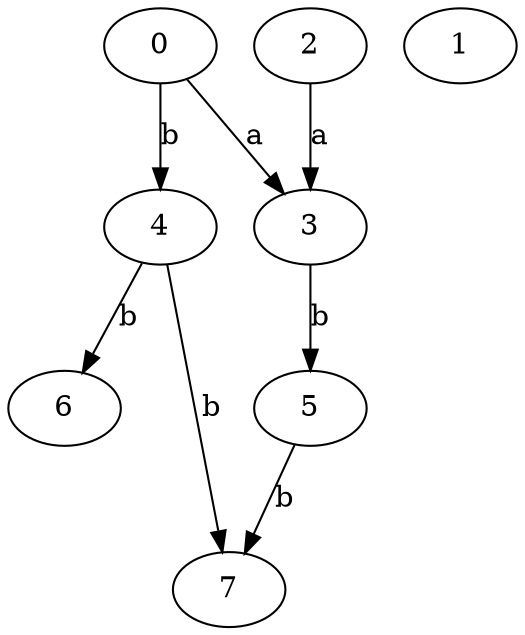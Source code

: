 strict digraph  {
0;
1;
2;
3;
4;
5;
6;
7;
0 -> 3  [label=a];
0 -> 4  [label=b];
2 -> 3  [label=a];
3 -> 5  [label=b];
4 -> 6  [label=b];
4 -> 7  [label=b];
5 -> 7  [label=b];
}
